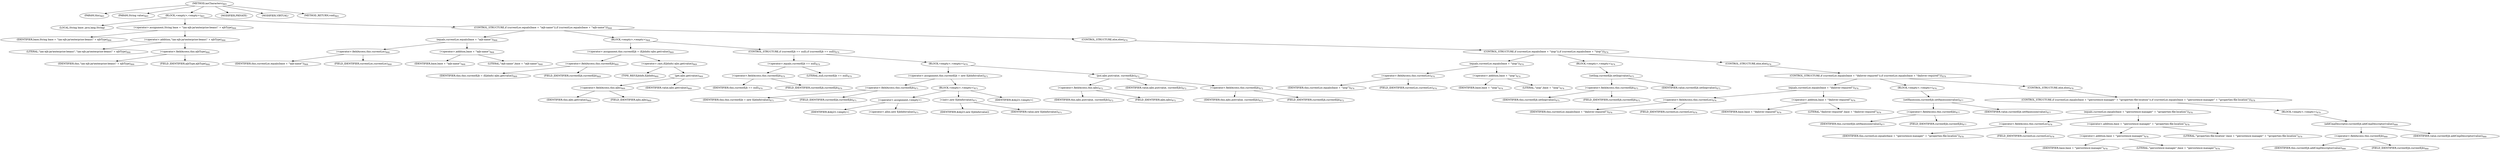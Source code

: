 digraph "iasCharacters" {  
"1919" [label = <(METHOD,iasCharacters)<SUB>865</SUB>> ]
"1920" [label = <(PARAM,this)<SUB>865</SUB>> ]
"1921" [label = <(PARAM,String value)<SUB>865</SUB>> ]
"1922" [label = <(BLOCK,&lt;empty&gt;,&lt;empty&gt;)<SUB>865</SUB>> ]
"1923" [label = <(LOCAL,String base: java.lang.String)> ]
"1924" [label = <(&lt;operator&gt;.assignment,String base = &quot;\\ias-ejb-jar\\enterprise-beans\\&quot; + ejbType)<SUB>866</SUB>> ]
"1925" [label = <(IDENTIFIER,base,String base = &quot;\\ias-ejb-jar\\enterprise-beans\\&quot; + ejbType)<SUB>866</SUB>> ]
"1926" [label = <(&lt;operator&gt;.addition,&quot;\\ias-ejb-jar\\enterprise-beans\\&quot; + ejbType)<SUB>866</SUB>> ]
"1927" [label = <(LITERAL,&quot;\\ias-ejb-jar\\enterprise-beans\\&quot;,&quot;\\ias-ejb-jar\\enterprise-beans\\&quot; + ejbType)<SUB>866</SUB>> ]
"1928" [label = <(&lt;operator&gt;.fieldAccess,this.ejbType)<SUB>866</SUB>> ]
"1929" [label = <(IDENTIFIER,this,&quot;\\ias-ejb-jar\\enterprise-beans\\&quot; + ejbType)<SUB>866</SUB>> ]
"1930" [label = <(FIELD_IDENTIFIER,ejbType,ejbType)<SUB>866</SUB>> ]
"1931" [label = <(CONTROL_STRUCTURE,if (currentLoc.equals(base + &quot;\\ejb-name&quot;)),if (currentLoc.equals(base + &quot;\\ejb-name&quot;)))<SUB>868</SUB>> ]
"1932" [label = <(equals,currentLoc.equals(base + &quot;\\ejb-name&quot;))<SUB>868</SUB>> ]
"1933" [label = <(&lt;operator&gt;.fieldAccess,this.currentLoc)<SUB>868</SUB>> ]
"1934" [label = <(IDENTIFIER,this,currentLoc.equals(base + &quot;\\ejb-name&quot;))<SUB>868</SUB>> ]
"1935" [label = <(FIELD_IDENTIFIER,currentLoc,currentLoc)<SUB>868</SUB>> ]
"1936" [label = <(&lt;operator&gt;.addition,base + &quot;\\ejb-name&quot;)<SUB>868</SUB>> ]
"1937" [label = <(IDENTIFIER,base,base + &quot;\\ejb-name&quot;)<SUB>868</SUB>> ]
"1938" [label = <(LITERAL,&quot;\\ejb-name&quot;,base + &quot;\\ejb-name&quot;)<SUB>868</SUB>> ]
"1939" [label = <(BLOCK,&lt;empty&gt;,&lt;empty&gt;)<SUB>868</SUB>> ]
"1940" [label = <(&lt;operator&gt;.assignment,this.currentEjb = (EjbInfo) ejbs.get(value))<SUB>869</SUB>> ]
"1941" [label = <(&lt;operator&gt;.fieldAccess,this.currentEjb)<SUB>869</SUB>> ]
"1942" [label = <(IDENTIFIER,this,this.currentEjb = (EjbInfo) ejbs.get(value))<SUB>869</SUB>> ]
"1943" [label = <(FIELD_IDENTIFIER,currentEjb,currentEjb)<SUB>869</SUB>> ]
"1944" [label = <(&lt;operator&gt;.cast,(EjbInfo) ejbs.get(value))<SUB>869</SUB>> ]
"1945" [label = <(TYPE_REF,EjbInfo,EjbInfo)<SUB>869</SUB>> ]
"1946" [label = <(get,ejbs.get(value))<SUB>869</SUB>> ]
"1947" [label = <(&lt;operator&gt;.fieldAccess,this.ejbs)<SUB>869</SUB>> ]
"1948" [label = <(IDENTIFIER,this,ejbs.get(value))<SUB>869</SUB>> ]
"1949" [label = <(FIELD_IDENTIFIER,ejbs,ejbs)<SUB>869</SUB>> ]
"1950" [label = <(IDENTIFIER,value,ejbs.get(value))<SUB>869</SUB>> ]
"1951" [label = <(CONTROL_STRUCTURE,if (currentEjb == null),if (currentEjb == null))<SUB>870</SUB>> ]
"1952" [label = <(&lt;operator&gt;.equals,currentEjb == null)<SUB>870</SUB>> ]
"1953" [label = <(&lt;operator&gt;.fieldAccess,this.currentEjb)<SUB>870</SUB>> ]
"1954" [label = <(IDENTIFIER,this,currentEjb == null)<SUB>870</SUB>> ]
"1955" [label = <(FIELD_IDENTIFIER,currentEjb,currentEjb)<SUB>870</SUB>> ]
"1956" [label = <(LITERAL,null,currentEjb == null)<SUB>870</SUB>> ]
"1957" [label = <(BLOCK,&lt;empty&gt;,&lt;empty&gt;)<SUB>870</SUB>> ]
"1958" [label = <(&lt;operator&gt;.assignment,this.currentEjb = new EjbInfo(value))<SUB>871</SUB>> ]
"1959" [label = <(&lt;operator&gt;.fieldAccess,this.currentEjb)<SUB>871</SUB>> ]
"1960" [label = <(IDENTIFIER,this,this.currentEjb = new EjbInfo(value))<SUB>871</SUB>> ]
"1961" [label = <(FIELD_IDENTIFIER,currentEjb,currentEjb)<SUB>871</SUB>> ]
"1962" [label = <(BLOCK,&lt;empty&gt;,&lt;empty&gt;)<SUB>871</SUB>> ]
"1963" [label = <(&lt;operator&gt;.assignment,&lt;empty&gt;)> ]
"1964" [label = <(IDENTIFIER,$obj23,&lt;empty&gt;)> ]
"1965" [label = <(&lt;operator&gt;.alloc,new EjbInfo(value))<SUB>871</SUB>> ]
"1966" [label = <(&lt;init&gt;,new EjbInfo(value))<SUB>871</SUB>> ]
"1967" [label = <(IDENTIFIER,$obj23,new EjbInfo(value))> ]
"1968" [label = <(IDENTIFIER,value,new EjbInfo(value))<SUB>871</SUB>> ]
"1969" [label = <(IDENTIFIER,$obj23,&lt;empty&gt;)> ]
"1970" [label = <(put,ejbs.put(value, currentEjb))<SUB>872</SUB>> ]
"1971" [label = <(&lt;operator&gt;.fieldAccess,this.ejbs)<SUB>872</SUB>> ]
"1972" [label = <(IDENTIFIER,this,ejbs.put(value, currentEjb))<SUB>872</SUB>> ]
"1973" [label = <(FIELD_IDENTIFIER,ejbs,ejbs)<SUB>872</SUB>> ]
"1974" [label = <(IDENTIFIER,value,ejbs.put(value, currentEjb))<SUB>872</SUB>> ]
"1975" [label = <(&lt;operator&gt;.fieldAccess,this.currentEjb)<SUB>872</SUB>> ]
"1976" [label = <(IDENTIFIER,this,ejbs.put(value, currentEjb))<SUB>872</SUB>> ]
"1977" [label = <(FIELD_IDENTIFIER,currentEjb,currentEjb)<SUB>872</SUB>> ]
"1978" [label = <(CONTROL_STRUCTURE,else,else)<SUB>874</SUB>> ]
"1979" [label = <(CONTROL_STRUCTURE,if (currentLoc.equals(base + &quot;\\iiop&quot;)),if (currentLoc.equals(base + &quot;\\iiop&quot;)))<SUB>874</SUB>> ]
"1980" [label = <(equals,currentLoc.equals(base + &quot;\\iiop&quot;))<SUB>874</SUB>> ]
"1981" [label = <(&lt;operator&gt;.fieldAccess,this.currentLoc)<SUB>874</SUB>> ]
"1982" [label = <(IDENTIFIER,this,currentLoc.equals(base + &quot;\\iiop&quot;))<SUB>874</SUB>> ]
"1983" [label = <(FIELD_IDENTIFIER,currentLoc,currentLoc)<SUB>874</SUB>> ]
"1984" [label = <(&lt;operator&gt;.addition,base + &quot;\\iiop&quot;)<SUB>874</SUB>> ]
"1985" [label = <(IDENTIFIER,base,base + &quot;\\iiop&quot;)<SUB>874</SUB>> ]
"1986" [label = <(LITERAL,&quot;\\iiop&quot;,base + &quot;\\iiop&quot;)<SUB>874</SUB>> ]
"1987" [label = <(BLOCK,&lt;empty&gt;,&lt;empty&gt;)<SUB>874</SUB>> ]
"1988" [label = <(setIiop,currentEjb.setIiop(value))<SUB>875</SUB>> ]
"1989" [label = <(&lt;operator&gt;.fieldAccess,this.currentEjb)<SUB>875</SUB>> ]
"1990" [label = <(IDENTIFIER,this,currentEjb.setIiop(value))<SUB>875</SUB>> ]
"1991" [label = <(FIELD_IDENTIFIER,currentEjb,currentEjb)<SUB>875</SUB>> ]
"1992" [label = <(IDENTIFIER,value,currentEjb.setIiop(value))<SUB>875</SUB>> ]
"1993" [label = <(CONTROL_STRUCTURE,else,else)<SUB>876</SUB>> ]
"1994" [label = <(CONTROL_STRUCTURE,if (currentLoc.equals(base + &quot;\\failover-required&quot;)),if (currentLoc.equals(base + &quot;\\failover-required&quot;)))<SUB>876</SUB>> ]
"1995" [label = <(equals,currentLoc.equals(base + &quot;\\failover-required&quot;))<SUB>876</SUB>> ]
"1996" [label = <(&lt;operator&gt;.fieldAccess,this.currentLoc)<SUB>876</SUB>> ]
"1997" [label = <(IDENTIFIER,this,currentLoc.equals(base + &quot;\\failover-required&quot;))<SUB>876</SUB>> ]
"1998" [label = <(FIELD_IDENTIFIER,currentLoc,currentLoc)<SUB>876</SUB>> ]
"1999" [label = <(&lt;operator&gt;.addition,base + &quot;\\failover-required&quot;)<SUB>876</SUB>> ]
"2000" [label = <(IDENTIFIER,base,base + &quot;\\failover-required&quot;)<SUB>876</SUB>> ]
"2001" [label = <(LITERAL,&quot;\\failover-required&quot;,base + &quot;\\failover-required&quot;)<SUB>876</SUB>> ]
"2002" [label = <(BLOCK,&lt;empty&gt;,&lt;empty&gt;)<SUB>876</SUB>> ]
"2003" [label = <(setHasession,currentEjb.setHasession(value))<SUB>877</SUB>> ]
"2004" [label = <(&lt;operator&gt;.fieldAccess,this.currentEjb)<SUB>877</SUB>> ]
"2005" [label = <(IDENTIFIER,this,currentEjb.setHasession(value))<SUB>877</SUB>> ]
"2006" [label = <(FIELD_IDENTIFIER,currentEjb,currentEjb)<SUB>877</SUB>> ]
"2007" [label = <(IDENTIFIER,value,currentEjb.setHasession(value))<SUB>877</SUB>> ]
"2008" [label = <(CONTROL_STRUCTURE,else,else)<SUB>878</SUB>> ]
"2009" [label = <(CONTROL_STRUCTURE,if (currentLoc.equals(base + &quot;\\persistence-manager&quot; + &quot;\\properties-file-location&quot;)),if (currentLoc.equals(base + &quot;\\persistence-manager&quot; + &quot;\\properties-file-location&quot;)))<SUB>878</SUB>> ]
"2010" [label = <(equals,currentLoc.equals(base + &quot;\\persistence-manager&quot; + &quot;\\properties-file-location&quot;))<SUB>878</SUB>> ]
"2011" [label = <(&lt;operator&gt;.fieldAccess,this.currentLoc)<SUB>878</SUB>> ]
"2012" [label = <(IDENTIFIER,this,currentLoc.equals(base + &quot;\\persistence-manager&quot; + &quot;\\properties-file-location&quot;))<SUB>878</SUB>> ]
"2013" [label = <(FIELD_IDENTIFIER,currentLoc,currentLoc)<SUB>878</SUB>> ]
"2014" [label = <(&lt;operator&gt;.addition,base + &quot;\\persistence-manager&quot; + &quot;\\properties-file-location&quot;)<SUB>878</SUB>> ]
"2015" [label = <(&lt;operator&gt;.addition,base + &quot;\\persistence-manager&quot;)<SUB>878</SUB>> ]
"2016" [label = <(IDENTIFIER,base,base + &quot;\\persistence-manager&quot;)<SUB>878</SUB>> ]
"2017" [label = <(LITERAL,&quot;\\persistence-manager&quot;,base + &quot;\\persistence-manager&quot;)<SUB>878</SUB>> ]
"2018" [label = <(LITERAL,&quot;\\properties-file-location&quot;,base + &quot;\\persistence-manager&quot; + &quot;\\properties-file-location&quot;)<SUB>879</SUB>> ]
"2019" [label = <(BLOCK,&lt;empty&gt;,&lt;empty&gt;)<SUB>879</SUB>> ]
"2020" [label = <(addCmpDescriptor,currentEjb.addCmpDescriptor(value))<SUB>880</SUB>> ]
"2021" [label = <(&lt;operator&gt;.fieldAccess,this.currentEjb)<SUB>880</SUB>> ]
"2022" [label = <(IDENTIFIER,this,currentEjb.addCmpDescriptor(value))<SUB>880</SUB>> ]
"2023" [label = <(FIELD_IDENTIFIER,currentEjb,currentEjb)<SUB>880</SUB>> ]
"2024" [label = <(IDENTIFIER,value,currentEjb.addCmpDescriptor(value))<SUB>880</SUB>> ]
"2025" [label = <(MODIFIER,PRIVATE)> ]
"2026" [label = <(MODIFIER,VIRTUAL)> ]
"2027" [label = <(METHOD_RETURN,void)<SUB>865</SUB>> ]
  "1919" -> "1920" 
  "1919" -> "1921" 
  "1919" -> "1922" 
  "1919" -> "2025" 
  "1919" -> "2026" 
  "1919" -> "2027" 
  "1922" -> "1923" 
  "1922" -> "1924" 
  "1922" -> "1931" 
  "1924" -> "1925" 
  "1924" -> "1926" 
  "1926" -> "1927" 
  "1926" -> "1928" 
  "1928" -> "1929" 
  "1928" -> "1930" 
  "1931" -> "1932" 
  "1931" -> "1939" 
  "1931" -> "1978" 
  "1932" -> "1933" 
  "1932" -> "1936" 
  "1933" -> "1934" 
  "1933" -> "1935" 
  "1936" -> "1937" 
  "1936" -> "1938" 
  "1939" -> "1940" 
  "1939" -> "1951" 
  "1940" -> "1941" 
  "1940" -> "1944" 
  "1941" -> "1942" 
  "1941" -> "1943" 
  "1944" -> "1945" 
  "1944" -> "1946" 
  "1946" -> "1947" 
  "1946" -> "1950" 
  "1947" -> "1948" 
  "1947" -> "1949" 
  "1951" -> "1952" 
  "1951" -> "1957" 
  "1952" -> "1953" 
  "1952" -> "1956" 
  "1953" -> "1954" 
  "1953" -> "1955" 
  "1957" -> "1958" 
  "1957" -> "1970" 
  "1958" -> "1959" 
  "1958" -> "1962" 
  "1959" -> "1960" 
  "1959" -> "1961" 
  "1962" -> "1963" 
  "1962" -> "1966" 
  "1962" -> "1969" 
  "1963" -> "1964" 
  "1963" -> "1965" 
  "1966" -> "1967" 
  "1966" -> "1968" 
  "1970" -> "1971" 
  "1970" -> "1974" 
  "1970" -> "1975" 
  "1971" -> "1972" 
  "1971" -> "1973" 
  "1975" -> "1976" 
  "1975" -> "1977" 
  "1978" -> "1979" 
  "1979" -> "1980" 
  "1979" -> "1987" 
  "1979" -> "1993" 
  "1980" -> "1981" 
  "1980" -> "1984" 
  "1981" -> "1982" 
  "1981" -> "1983" 
  "1984" -> "1985" 
  "1984" -> "1986" 
  "1987" -> "1988" 
  "1988" -> "1989" 
  "1988" -> "1992" 
  "1989" -> "1990" 
  "1989" -> "1991" 
  "1993" -> "1994" 
  "1994" -> "1995" 
  "1994" -> "2002" 
  "1994" -> "2008" 
  "1995" -> "1996" 
  "1995" -> "1999" 
  "1996" -> "1997" 
  "1996" -> "1998" 
  "1999" -> "2000" 
  "1999" -> "2001" 
  "2002" -> "2003" 
  "2003" -> "2004" 
  "2003" -> "2007" 
  "2004" -> "2005" 
  "2004" -> "2006" 
  "2008" -> "2009" 
  "2009" -> "2010" 
  "2009" -> "2019" 
  "2010" -> "2011" 
  "2010" -> "2014" 
  "2011" -> "2012" 
  "2011" -> "2013" 
  "2014" -> "2015" 
  "2014" -> "2018" 
  "2015" -> "2016" 
  "2015" -> "2017" 
  "2019" -> "2020" 
  "2020" -> "2021" 
  "2020" -> "2024" 
  "2021" -> "2022" 
  "2021" -> "2023" 
}
